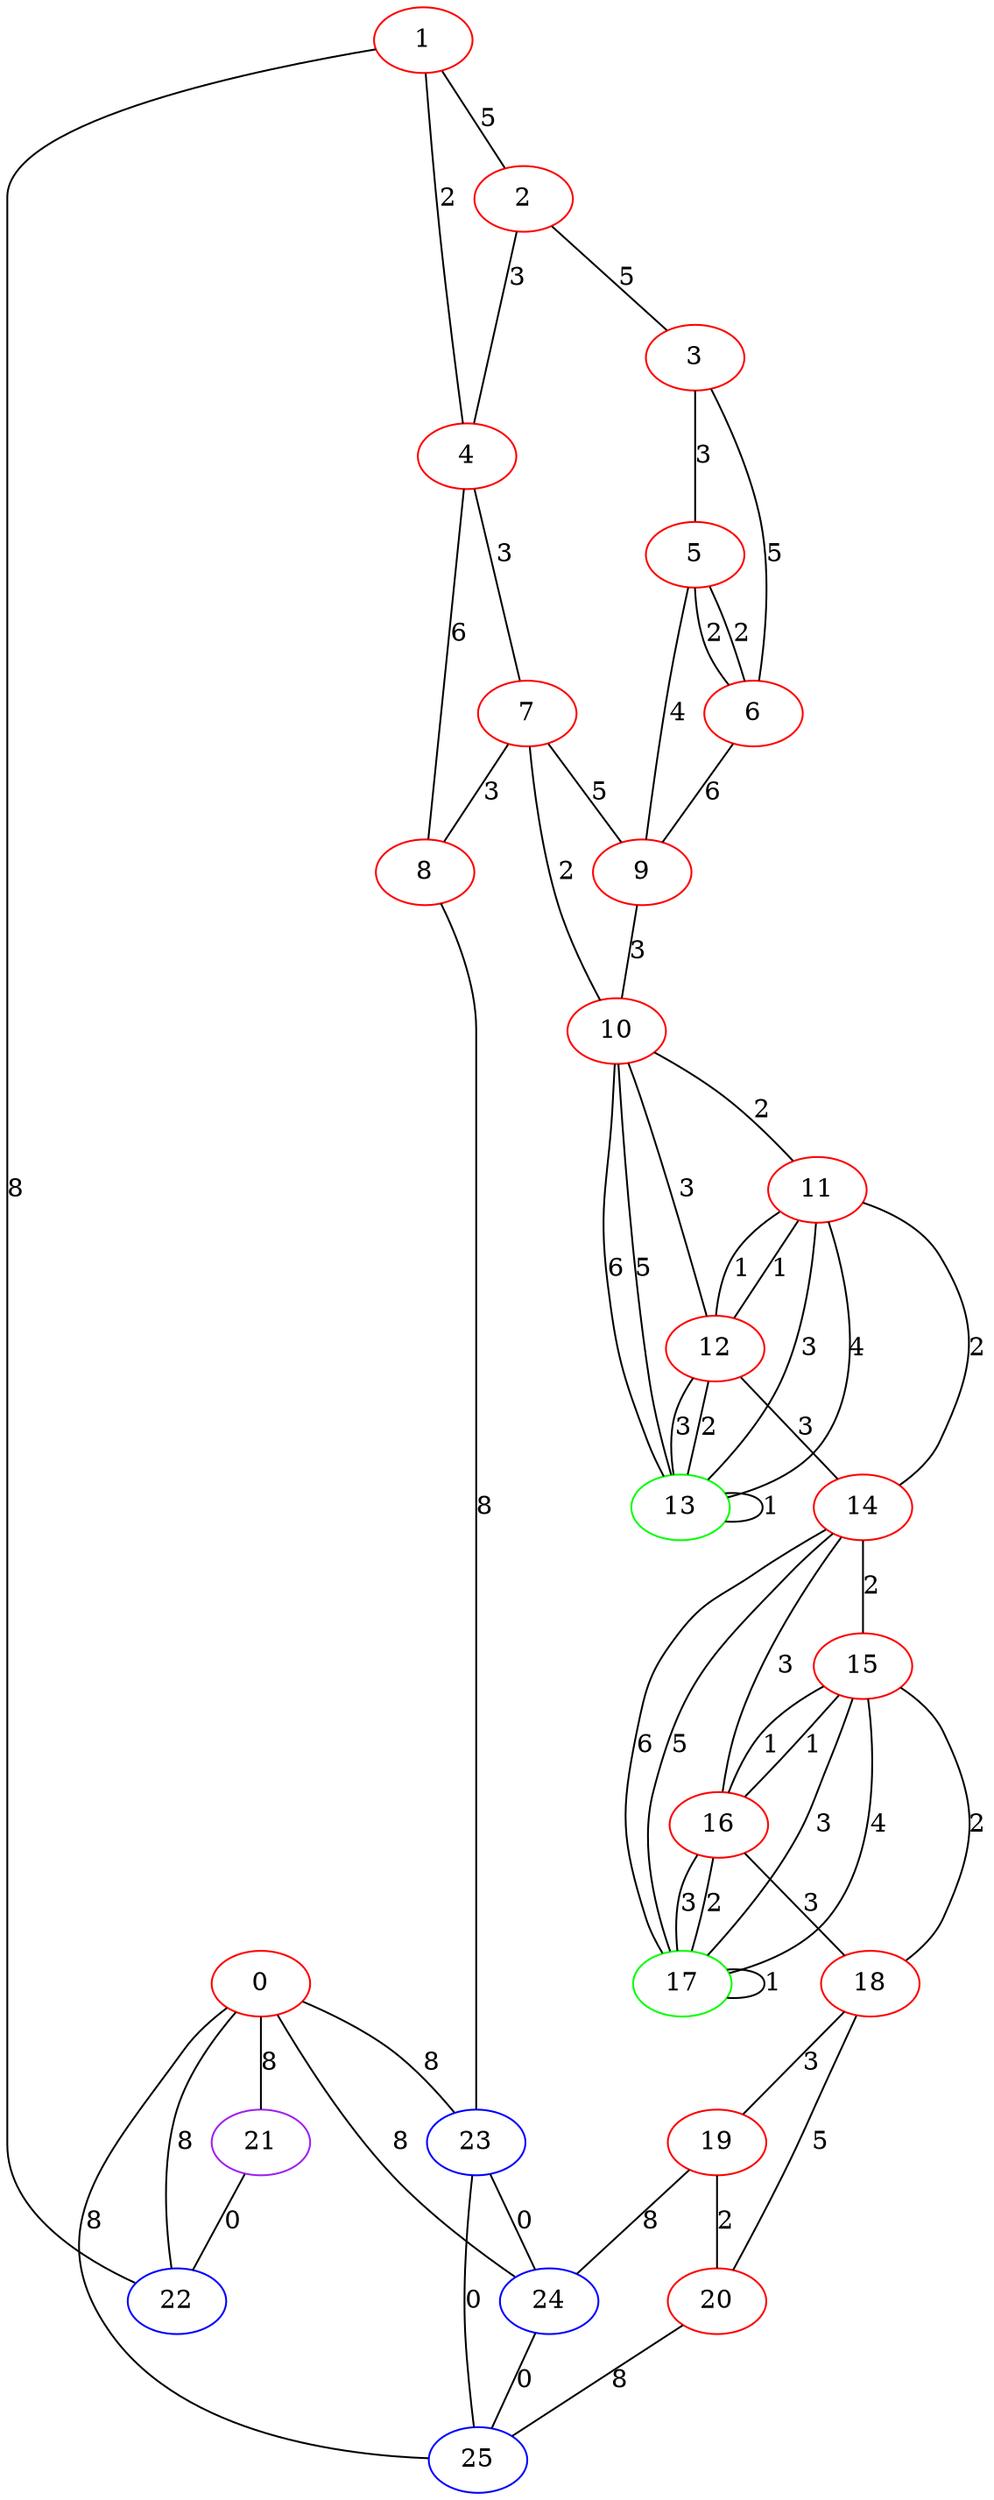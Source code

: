 graph "" {
0 [color=red, weight=1];
1 [color=red, weight=1];
2 [color=red, weight=1];
3 [color=red, weight=1];
4 [color=red, weight=1];
5 [color=red, weight=1];
6 [color=red, weight=1];
7 [color=red, weight=1];
8 [color=red, weight=1];
9 [color=red, weight=1];
10 [color=red, weight=1];
11 [color=red, weight=1];
12 [color=red, weight=1];
13 [color=green, weight=2];
14 [color=red, weight=1];
15 [color=red, weight=1];
16 [color=red, weight=1];
17 [color=green, weight=2];
18 [color=red, weight=1];
19 [color=red, weight=1];
20 [color=red, weight=1];
21 [color=purple, weight=4];
22 [color=blue, weight=3];
23 [color=blue, weight=3];
24 [color=blue, weight=3];
25 [color=blue, weight=3];
0 -- 24  [key=0, label=8];
0 -- 25  [key=0, label=8];
0 -- 21  [key=0, label=8];
0 -- 22  [key=0, label=8];
0 -- 23  [key=0, label=8];
1 -- 2  [key=0, label=5];
1 -- 4  [key=0, label=2];
1 -- 22  [key=0, label=8];
2 -- 3  [key=0, label=5];
2 -- 4  [key=0, label=3];
3 -- 5  [key=0, label=3];
3 -- 6  [key=0, label=5];
4 -- 8  [key=0, label=6];
4 -- 7  [key=0, label=3];
5 -- 9  [key=0, label=4];
5 -- 6  [key=0, label=2];
5 -- 6  [key=1, label=2];
6 -- 9  [key=0, label=6];
7 -- 8  [key=0, label=3];
7 -- 9  [key=0, label=5];
7 -- 10  [key=0, label=2];
8 -- 23  [key=0, label=8];
9 -- 10  [key=0, label=3];
10 -- 11  [key=0, label=2];
10 -- 12  [key=0, label=3];
10 -- 13  [key=0, label=5];
10 -- 13  [key=1, label=6];
11 -- 12  [key=0, label=1];
11 -- 12  [key=1, label=1];
11 -- 13  [key=0, label=3];
11 -- 13  [key=1, label=4];
11 -- 14  [key=0, label=2];
12 -- 13  [key=0, label=2];
12 -- 13  [key=1, label=3];
12 -- 14  [key=0, label=3];
13 -- 13  [key=0, label=1];
14 -- 16  [key=0, label=3];
14 -- 17  [key=0, label=5];
14 -- 17  [key=1, label=6];
14 -- 15  [key=0, label=2];
15 -- 16  [key=0, label=1];
15 -- 16  [key=1, label=1];
15 -- 17  [key=0, label=3];
15 -- 17  [key=1, label=4];
15 -- 18  [key=0, label=2];
16 -- 17  [key=0, label=2];
16 -- 17  [key=1, label=3];
16 -- 18  [key=0, label=3];
17 -- 17  [key=0, label=1];
18 -- 19  [key=0, label=3];
18 -- 20  [key=0, label=5];
19 -- 24  [key=0, label=8];
19 -- 20  [key=0, label=2];
20 -- 25  [key=0, label=8];
21 -- 22  [key=0, label=0];
23 -- 24  [key=0, label=0];
23 -- 25  [key=0, label=0];
24 -- 25  [key=0, label=0];
}
